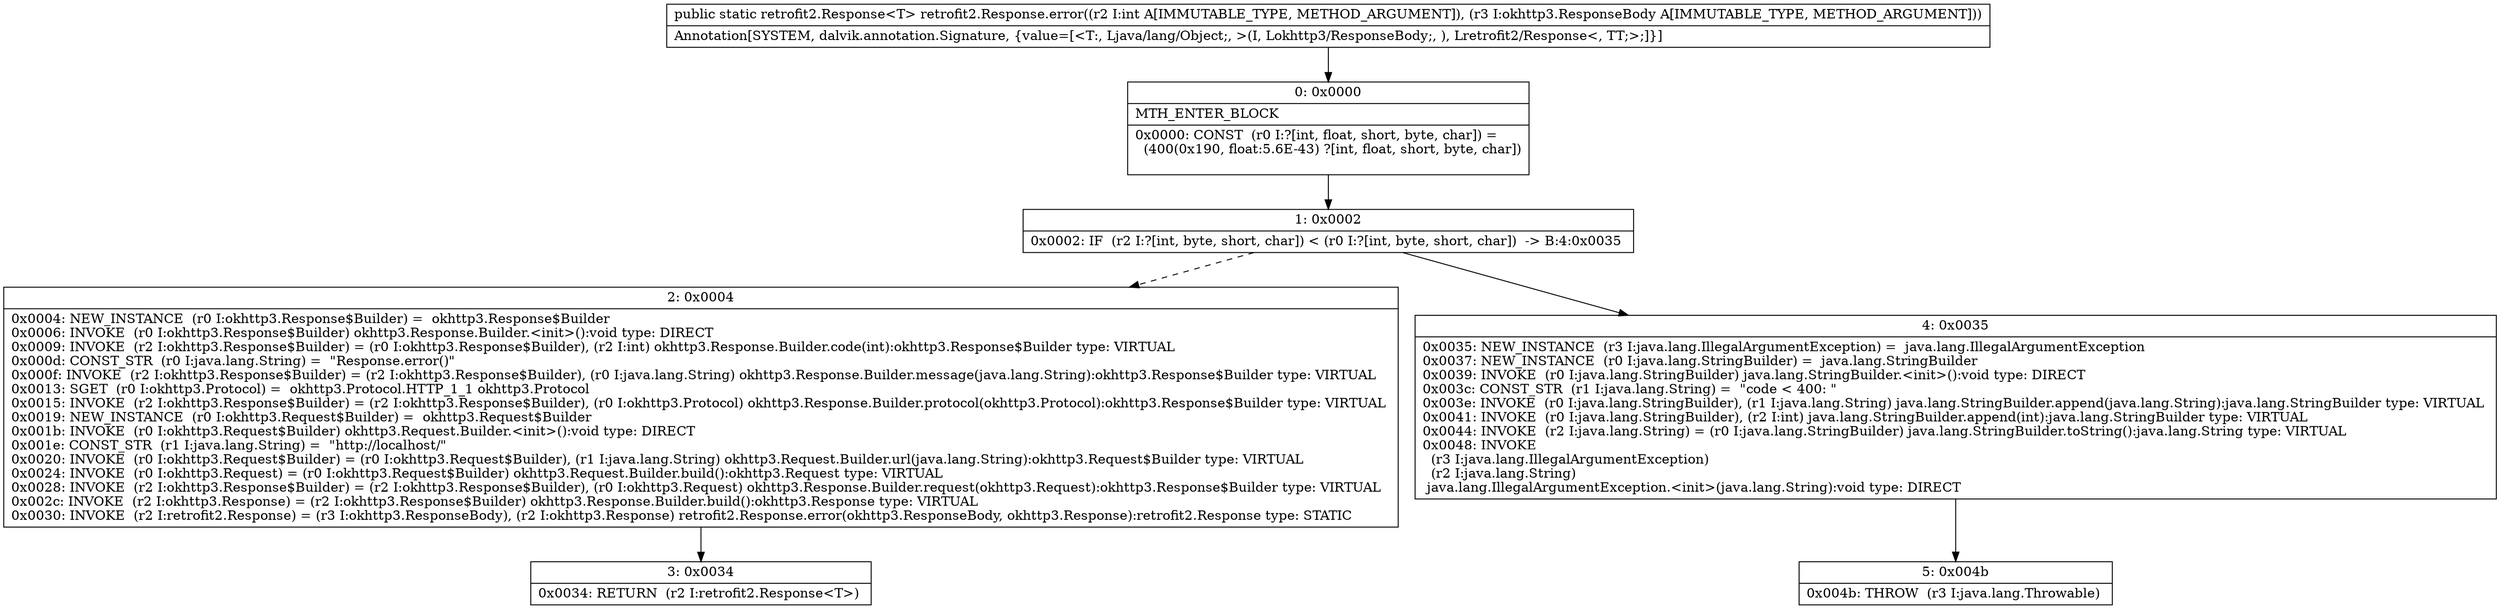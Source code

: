 digraph "CFG forretrofit2.Response.error(ILokhttp3\/ResponseBody;)Lretrofit2\/Response;" {
Node_0 [shape=record,label="{0\:\ 0x0000|MTH_ENTER_BLOCK\l|0x0000: CONST  (r0 I:?[int, float, short, byte, char]) = \l  (400(0x190, float:5.6E\-43) ?[int, float, short, byte, char])\l \l}"];
Node_1 [shape=record,label="{1\:\ 0x0002|0x0002: IF  (r2 I:?[int, byte, short, char]) \< (r0 I:?[int, byte, short, char])  \-\> B:4:0x0035 \l}"];
Node_2 [shape=record,label="{2\:\ 0x0004|0x0004: NEW_INSTANCE  (r0 I:okhttp3.Response$Builder) =  okhttp3.Response$Builder \l0x0006: INVOKE  (r0 I:okhttp3.Response$Builder) okhttp3.Response.Builder.\<init\>():void type: DIRECT \l0x0009: INVOKE  (r2 I:okhttp3.Response$Builder) = (r0 I:okhttp3.Response$Builder), (r2 I:int) okhttp3.Response.Builder.code(int):okhttp3.Response$Builder type: VIRTUAL \l0x000d: CONST_STR  (r0 I:java.lang.String) =  \"Response.error()\" \l0x000f: INVOKE  (r2 I:okhttp3.Response$Builder) = (r2 I:okhttp3.Response$Builder), (r0 I:java.lang.String) okhttp3.Response.Builder.message(java.lang.String):okhttp3.Response$Builder type: VIRTUAL \l0x0013: SGET  (r0 I:okhttp3.Protocol) =  okhttp3.Protocol.HTTP_1_1 okhttp3.Protocol \l0x0015: INVOKE  (r2 I:okhttp3.Response$Builder) = (r2 I:okhttp3.Response$Builder), (r0 I:okhttp3.Protocol) okhttp3.Response.Builder.protocol(okhttp3.Protocol):okhttp3.Response$Builder type: VIRTUAL \l0x0019: NEW_INSTANCE  (r0 I:okhttp3.Request$Builder) =  okhttp3.Request$Builder \l0x001b: INVOKE  (r0 I:okhttp3.Request$Builder) okhttp3.Request.Builder.\<init\>():void type: DIRECT \l0x001e: CONST_STR  (r1 I:java.lang.String) =  \"http:\/\/localhost\/\" \l0x0020: INVOKE  (r0 I:okhttp3.Request$Builder) = (r0 I:okhttp3.Request$Builder), (r1 I:java.lang.String) okhttp3.Request.Builder.url(java.lang.String):okhttp3.Request$Builder type: VIRTUAL \l0x0024: INVOKE  (r0 I:okhttp3.Request) = (r0 I:okhttp3.Request$Builder) okhttp3.Request.Builder.build():okhttp3.Request type: VIRTUAL \l0x0028: INVOKE  (r2 I:okhttp3.Response$Builder) = (r2 I:okhttp3.Response$Builder), (r0 I:okhttp3.Request) okhttp3.Response.Builder.request(okhttp3.Request):okhttp3.Response$Builder type: VIRTUAL \l0x002c: INVOKE  (r2 I:okhttp3.Response) = (r2 I:okhttp3.Response$Builder) okhttp3.Response.Builder.build():okhttp3.Response type: VIRTUAL \l0x0030: INVOKE  (r2 I:retrofit2.Response) = (r3 I:okhttp3.ResponseBody), (r2 I:okhttp3.Response) retrofit2.Response.error(okhttp3.ResponseBody, okhttp3.Response):retrofit2.Response type: STATIC \l}"];
Node_3 [shape=record,label="{3\:\ 0x0034|0x0034: RETURN  (r2 I:retrofit2.Response\<T\>) \l}"];
Node_4 [shape=record,label="{4\:\ 0x0035|0x0035: NEW_INSTANCE  (r3 I:java.lang.IllegalArgumentException) =  java.lang.IllegalArgumentException \l0x0037: NEW_INSTANCE  (r0 I:java.lang.StringBuilder) =  java.lang.StringBuilder \l0x0039: INVOKE  (r0 I:java.lang.StringBuilder) java.lang.StringBuilder.\<init\>():void type: DIRECT \l0x003c: CONST_STR  (r1 I:java.lang.String) =  \"code \< 400: \" \l0x003e: INVOKE  (r0 I:java.lang.StringBuilder), (r1 I:java.lang.String) java.lang.StringBuilder.append(java.lang.String):java.lang.StringBuilder type: VIRTUAL \l0x0041: INVOKE  (r0 I:java.lang.StringBuilder), (r2 I:int) java.lang.StringBuilder.append(int):java.lang.StringBuilder type: VIRTUAL \l0x0044: INVOKE  (r2 I:java.lang.String) = (r0 I:java.lang.StringBuilder) java.lang.StringBuilder.toString():java.lang.String type: VIRTUAL \l0x0048: INVOKE  \l  (r3 I:java.lang.IllegalArgumentException)\l  (r2 I:java.lang.String)\l java.lang.IllegalArgumentException.\<init\>(java.lang.String):void type: DIRECT \l}"];
Node_5 [shape=record,label="{5\:\ 0x004b|0x004b: THROW  (r3 I:java.lang.Throwable) \l}"];
MethodNode[shape=record,label="{public static retrofit2.Response\<T\> retrofit2.Response.error((r2 I:int A[IMMUTABLE_TYPE, METHOD_ARGUMENT]), (r3 I:okhttp3.ResponseBody A[IMMUTABLE_TYPE, METHOD_ARGUMENT]))  | Annotation[SYSTEM, dalvik.annotation.Signature, \{value=[\<T:, Ljava\/lang\/Object;, \>(I, Lokhttp3\/ResponseBody;, ), Lretrofit2\/Response\<, TT;\>;]\}]\l}"];
MethodNode -> Node_0;
Node_0 -> Node_1;
Node_1 -> Node_2[style=dashed];
Node_1 -> Node_4;
Node_2 -> Node_3;
Node_4 -> Node_5;
}

